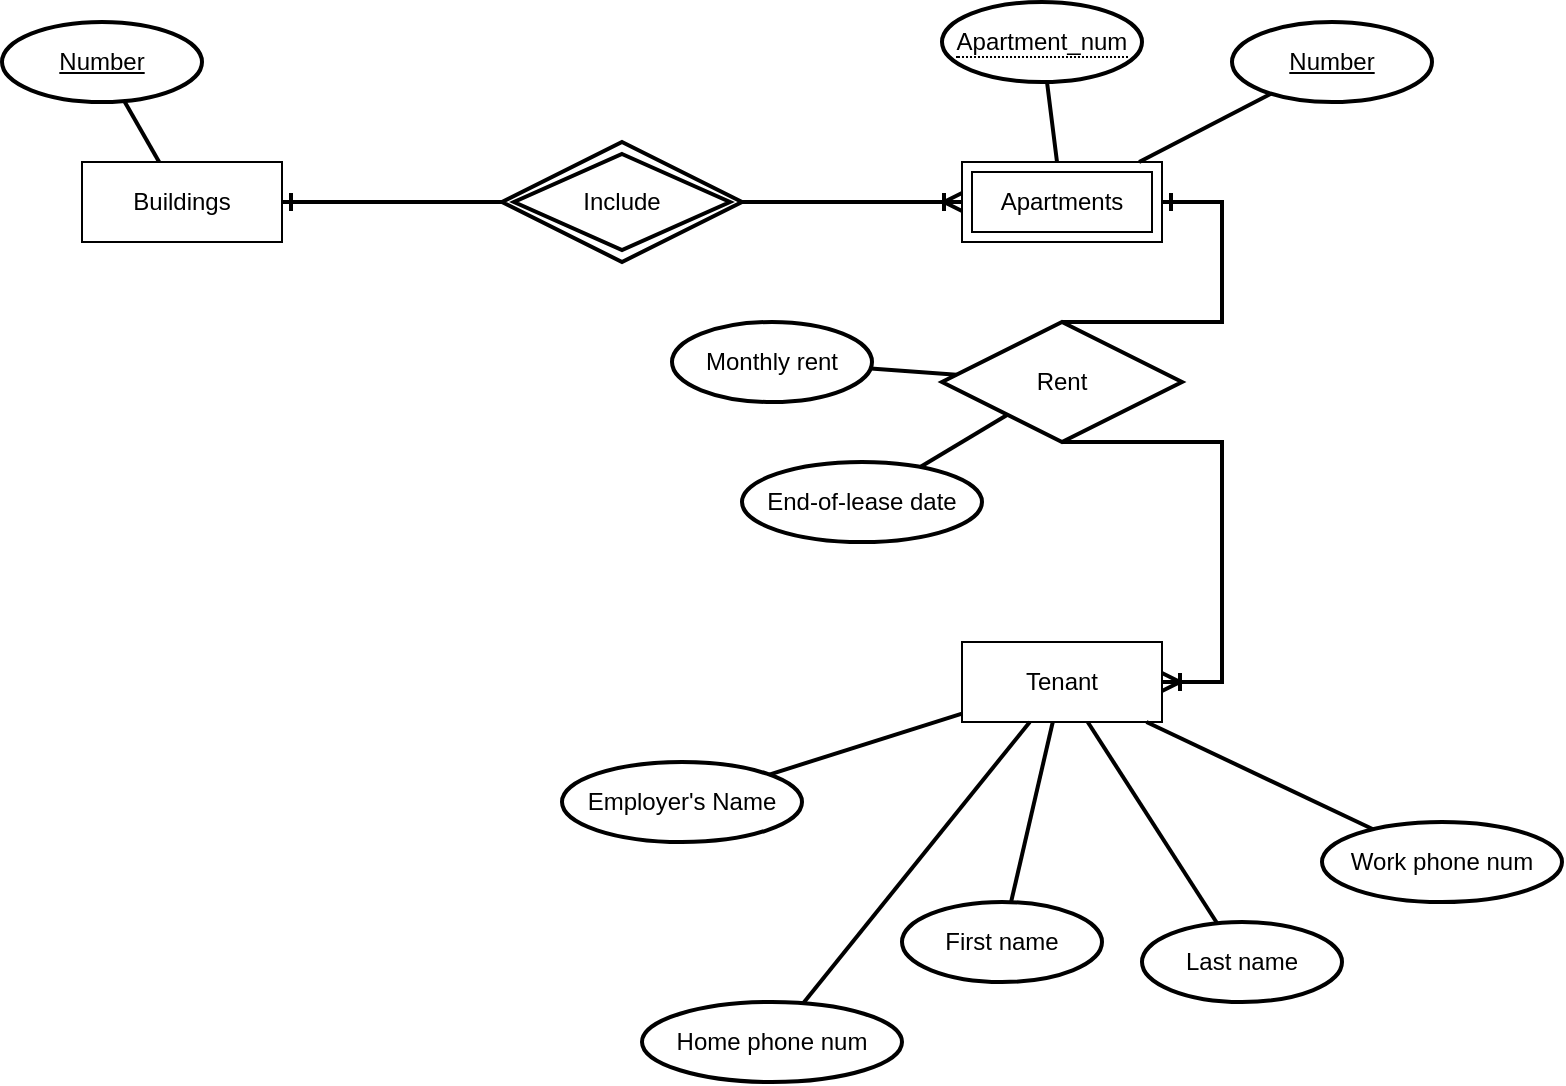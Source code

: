 <mxfile version="17.2.4" type="github">
  <diagram id="R2lEEEUBdFMjLlhIrx00" name="Page-1">
    <mxGraphModel dx="1018" dy="691" grid="1" gridSize="10" guides="1" tooltips="1" connect="1" arrows="1" fold="1" page="1" pageScale="1" pageWidth="850" pageHeight="1100" math="0" shadow="0" extFonts="Permanent Marker^https://fonts.googleapis.com/css?family=Permanent+Marker">
      <root>
        <mxCell id="0" />
        <mxCell id="1" parent="0" />
        <mxCell id="4hTh8UlidPiEM1H8B5LH-1" value="Tenant" style="whiteSpace=wrap;html=1;align=center;" vertex="1" parent="1">
          <mxGeometry x="515" y="550" width="100" height="40" as="geometry" />
        </mxCell>
        <mxCell id="4hTh8UlidPiEM1H8B5LH-2" value="Buildings" style="whiteSpace=wrap;html=1;align=center;" vertex="1" parent="1">
          <mxGeometry x="75" y="310" width="100" height="40" as="geometry" />
        </mxCell>
        <mxCell id="4hTh8UlidPiEM1H8B5LH-3" value="Apartments" style="shape=ext;margin=3;double=1;whiteSpace=wrap;html=1;align=center;strokeColor=#000000;" vertex="1" parent="1">
          <mxGeometry x="515" y="310" width="100" height="40" as="geometry" />
        </mxCell>
        <mxCell id="4hTh8UlidPiEM1H8B5LH-4" value="Rent" style="shape=rhombus;perimeter=rhombusPerimeter;whiteSpace=wrap;html=1;align=center;strokeColor=#000000;strokeWidth=2;fillColor=#FFFFFF;" vertex="1" parent="1">
          <mxGeometry x="505" y="390" width="120" height="60" as="geometry" />
        </mxCell>
        <mxCell id="4hTh8UlidPiEM1H8B5LH-5" value="Include" style="shape=rhombus;double=1;perimeter=rhombusPerimeter;whiteSpace=wrap;html=1;align=center;strokeColor=#000000;strokeWidth=2;fillColor=#FFFFFF;" vertex="1" parent="1">
          <mxGeometry x="285" y="300" width="120" height="60" as="geometry" />
        </mxCell>
        <mxCell id="4hTh8UlidPiEM1H8B5LH-6" value="" style="edgeStyle=entityRelationEdgeStyle;fontSize=12;html=1;endArrow=ERone;endFill=1;rounded=0;entryX=1;entryY=0.5;entryDx=0;entryDy=0;strokeWidth=2;" edge="1" parent="1" source="4hTh8UlidPiEM1H8B5LH-5" target="4hTh8UlidPiEM1H8B5LH-2">
          <mxGeometry width="100" height="100" relative="1" as="geometry">
            <mxPoint x="325" y="410" as="sourcePoint" />
            <mxPoint x="425" y="310" as="targetPoint" />
          </mxGeometry>
        </mxCell>
        <mxCell id="4hTh8UlidPiEM1H8B5LH-7" value="" style="edgeStyle=entityRelationEdgeStyle;fontSize=12;html=1;endArrow=ERoneToMany;rounded=0;exitX=1;exitY=0.5;exitDx=0;exitDy=0;strokeWidth=2;" edge="1" parent="1" source="4hTh8UlidPiEM1H8B5LH-5" target="4hTh8UlidPiEM1H8B5LH-3">
          <mxGeometry width="100" height="100" relative="1" as="geometry">
            <mxPoint x="325" y="410" as="sourcePoint" />
            <mxPoint x="425" y="310" as="targetPoint" />
          </mxGeometry>
        </mxCell>
        <mxCell id="4hTh8UlidPiEM1H8B5LH-8" value="" style="edgeStyle=entityRelationEdgeStyle;fontSize=12;html=1;endArrow=ERone;endFill=1;rounded=0;exitX=0.5;exitY=0;exitDx=0;exitDy=0;strokeWidth=2;" edge="1" parent="1" source="4hTh8UlidPiEM1H8B5LH-4" target="4hTh8UlidPiEM1H8B5LH-3">
          <mxGeometry width="100" height="100" relative="1" as="geometry">
            <mxPoint x="325" y="410" as="sourcePoint" />
            <mxPoint x="425" y="310" as="targetPoint" />
          </mxGeometry>
        </mxCell>
        <mxCell id="4hTh8UlidPiEM1H8B5LH-9" value="" style="edgeStyle=entityRelationEdgeStyle;fontSize=12;html=1;endArrow=ERoneToMany;rounded=0;exitX=0.5;exitY=1;exitDx=0;exitDy=0;strokeWidth=2;" edge="1" parent="1" source="4hTh8UlidPiEM1H8B5LH-4" target="4hTh8UlidPiEM1H8B5LH-1">
          <mxGeometry width="100" height="100" relative="1" as="geometry">
            <mxPoint x="325" y="410" as="sourcePoint" />
            <mxPoint x="425" y="310" as="targetPoint" />
          </mxGeometry>
        </mxCell>
        <mxCell id="4hTh8UlidPiEM1H8B5LH-10" value="Number" style="ellipse;whiteSpace=wrap;html=1;align=center;fontStyle=4;strokeColor=#000000;strokeWidth=2;fillColor=#FFFFFF;" vertex="1" parent="1">
          <mxGeometry x="35" y="240" width="100" height="40" as="geometry" />
        </mxCell>
        <mxCell id="4hTh8UlidPiEM1H8B5LH-11" value="&lt;span style=&quot;border-bottom: 1px dotted&quot;&gt;Apartment_num&lt;/span&gt;" style="ellipse;whiteSpace=wrap;html=1;align=center;strokeColor=#000000;strokeWidth=2;fillColor=#FFFFFF;" vertex="1" parent="1">
          <mxGeometry x="505" y="230" width="100" height="40" as="geometry" />
        </mxCell>
        <mxCell id="4hTh8UlidPiEM1H8B5LH-12" value="Monthly rent" style="ellipse;whiteSpace=wrap;html=1;align=center;strokeColor=#000000;strokeWidth=2;fillColor=#FFFFFF;" vertex="1" parent="1">
          <mxGeometry x="370" y="390" width="100" height="40" as="geometry" />
        </mxCell>
        <mxCell id="4hTh8UlidPiEM1H8B5LH-13" value="End-of-lease date" style="ellipse;whiteSpace=wrap;html=1;align=center;strokeColor=#000000;strokeWidth=2;fillColor=#FFFFFF;" vertex="1" parent="1">
          <mxGeometry x="405" y="460" width="120" height="40" as="geometry" />
        </mxCell>
        <mxCell id="4hTh8UlidPiEM1H8B5LH-14" value="Last name" style="ellipse;whiteSpace=wrap;html=1;align=center;strokeColor=#000000;strokeWidth=2;fillColor=#FFFFFF;" vertex="1" parent="1">
          <mxGeometry x="605" y="690" width="100" height="40" as="geometry" />
        </mxCell>
        <mxCell id="4hTh8UlidPiEM1H8B5LH-15" value="First name" style="ellipse;whiteSpace=wrap;html=1;align=center;strokeColor=#000000;strokeWidth=2;fillColor=#FFFFFF;" vertex="1" parent="1">
          <mxGeometry x="485" y="680" width="100" height="40" as="geometry" />
        </mxCell>
        <mxCell id="4hTh8UlidPiEM1H8B5LH-16" value="" style="endArrow=none;html=1;rounded=0;strokeWidth=2;" edge="1" parent="1" source="4hTh8UlidPiEM1H8B5LH-13" target="4hTh8UlidPiEM1H8B5LH-4">
          <mxGeometry relative="1" as="geometry">
            <mxPoint x="285" y="350" as="sourcePoint" />
            <mxPoint x="445" y="350" as="targetPoint" />
          </mxGeometry>
        </mxCell>
        <mxCell id="4hTh8UlidPiEM1H8B5LH-17" value="" style="endArrow=none;html=1;rounded=0;strokeWidth=2;" edge="1" parent="1" source="4hTh8UlidPiEM1H8B5LH-12" target="4hTh8UlidPiEM1H8B5LH-4">
          <mxGeometry relative="1" as="geometry">
            <mxPoint x="285" y="350" as="sourcePoint" />
            <mxPoint x="445" y="350" as="targetPoint" />
          </mxGeometry>
        </mxCell>
        <mxCell id="4hTh8UlidPiEM1H8B5LH-18" value="Employer&#39;s Name" style="ellipse;whiteSpace=wrap;html=1;align=center;strokeColor=#000000;strokeWidth=2;fillColor=#FFFFFF;" vertex="1" parent="1">
          <mxGeometry x="315" y="610" width="120" height="40" as="geometry" />
        </mxCell>
        <mxCell id="4hTh8UlidPiEM1H8B5LH-19" value="Home phone num" style="ellipse;whiteSpace=wrap;html=1;align=center;strokeColor=#000000;strokeWidth=2;fillColor=#FFFFFF;" vertex="1" parent="1">
          <mxGeometry x="355" y="730" width="130" height="40" as="geometry" />
        </mxCell>
        <mxCell id="4hTh8UlidPiEM1H8B5LH-20" value="Work phone num" style="ellipse;whiteSpace=wrap;html=1;align=center;strokeColor=#000000;strokeWidth=2;fillColor=#FFFFFF;" vertex="1" parent="1">
          <mxGeometry x="695" y="640" width="120" height="40" as="geometry" />
        </mxCell>
        <mxCell id="4hTh8UlidPiEM1H8B5LH-21" value="" style="endArrow=none;html=1;rounded=0;strokeWidth=2;" edge="1" parent="1" source="4hTh8UlidPiEM1H8B5LH-15" target="4hTh8UlidPiEM1H8B5LH-1">
          <mxGeometry relative="1" as="geometry">
            <mxPoint x="285" y="530" as="sourcePoint" />
            <mxPoint x="445" y="530" as="targetPoint" />
          </mxGeometry>
        </mxCell>
        <mxCell id="4hTh8UlidPiEM1H8B5LH-22" value="" style="endArrow=none;html=1;rounded=0;strokeWidth=2;" edge="1" parent="1" source="4hTh8UlidPiEM1H8B5LH-18" target="4hTh8UlidPiEM1H8B5LH-1">
          <mxGeometry relative="1" as="geometry">
            <mxPoint x="285" y="530" as="sourcePoint" />
            <mxPoint x="445" y="530" as="targetPoint" />
          </mxGeometry>
        </mxCell>
        <mxCell id="4hTh8UlidPiEM1H8B5LH-23" value="" style="endArrow=none;html=1;rounded=0;strokeWidth=2;" edge="1" parent="1" source="4hTh8UlidPiEM1H8B5LH-19" target="4hTh8UlidPiEM1H8B5LH-1">
          <mxGeometry relative="1" as="geometry">
            <mxPoint x="285" y="530" as="sourcePoint" />
            <mxPoint x="445" y="530" as="targetPoint" />
          </mxGeometry>
        </mxCell>
        <mxCell id="4hTh8UlidPiEM1H8B5LH-24" value="" style="endArrow=none;html=1;rounded=0;strokeWidth=2;" edge="1" parent="1" source="4hTh8UlidPiEM1H8B5LH-14" target="4hTh8UlidPiEM1H8B5LH-1">
          <mxGeometry relative="1" as="geometry">
            <mxPoint x="285" y="530" as="sourcePoint" />
            <mxPoint x="445" y="530" as="targetPoint" />
          </mxGeometry>
        </mxCell>
        <mxCell id="4hTh8UlidPiEM1H8B5LH-25" value="" style="endArrow=none;html=1;rounded=0;strokeWidth=2;" edge="1" parent="1" source="4hTh8UlidPiEM1H8B5LH-20" target="4hTh8UlidPiEM1H8B5LH-1">
          <mxGeometry relative="1" as="geometry">
            <mxPoint x="285" y="530" as="sourcePoint" />
            <mxPoint x="445" y="530" as="targetPoint" />
          </mxGeometry>
        </mxCell>
        <mxCell id="4hTh8UlidPiEM1H8B5LH-26" value="" style="endArrow=none;html=1;rounded=0;strokeWidth=2;" edge="1" parent="1" source="4hTh8UlidPiEM1H8B5LH-10" target="4hTh8UlidPiEM1H8B5LH-2">
          <mxGeometry relative="1" as="geometry">
            <mxPoint x="285" y="350" as="sourcePoint" />
            <mxPoint x="445" y="350" as="targetPoint" />
          </mxGeometry>
        </mxCell>
        <mxCell id="4hTh8UlidPiEM1H8B5LH-28" value="" style="endArrow=none;html=1;rounded=0;strokeWidth=2;" edge="1" parent="1" source="4hTh8UlidPiEM1H8B5LH-3" target="4hTh8UlidPiEM1H8B5LH-11">
          <mxGeometry relative="1" as="geometry">
            <mxPoint x="285" y="490" as="sourcePoint" />
            <mxPoint x="445" y="490" as="targetPoint" />
          </mxGeometry>
        </mxCell>
        <mxCell id="4hTh8UlidPiEM1H8B5LH-29" value="Number" style="ellipse;whiteSpace=wrap;html=1;align=center;fontStyle=4;strokeColor=#000000;strokeWidth=2;fillColor=#FFFFFF;" vertex="1" parent="1">
          <mxGeometry x="650" y="240" width="100" height="40" as="geometry" />
        </mxCell>
        <mxCell id="4hTh8UlidPiEM1H8B5LH-30" value="" style="endArrow=none;html=1;rounded=0;strokeWidth=2;" edge="1" parent="1" source="4hTh8UlidPiEM1H8B5LH-3" target="4hTh8UlidPiEM1H8B5LH-29">
          <mxGeometry relative="1" as="geometry">
            <mxPoint x="340" y="440" as="sourcePoint" />
            <mxPoint x="500" y="440" as="targetPoint" />
          </mxGeometry>
        </mxCell>
      </root>
    </mxGraphModel>
  </diagram>
</mxfile>

